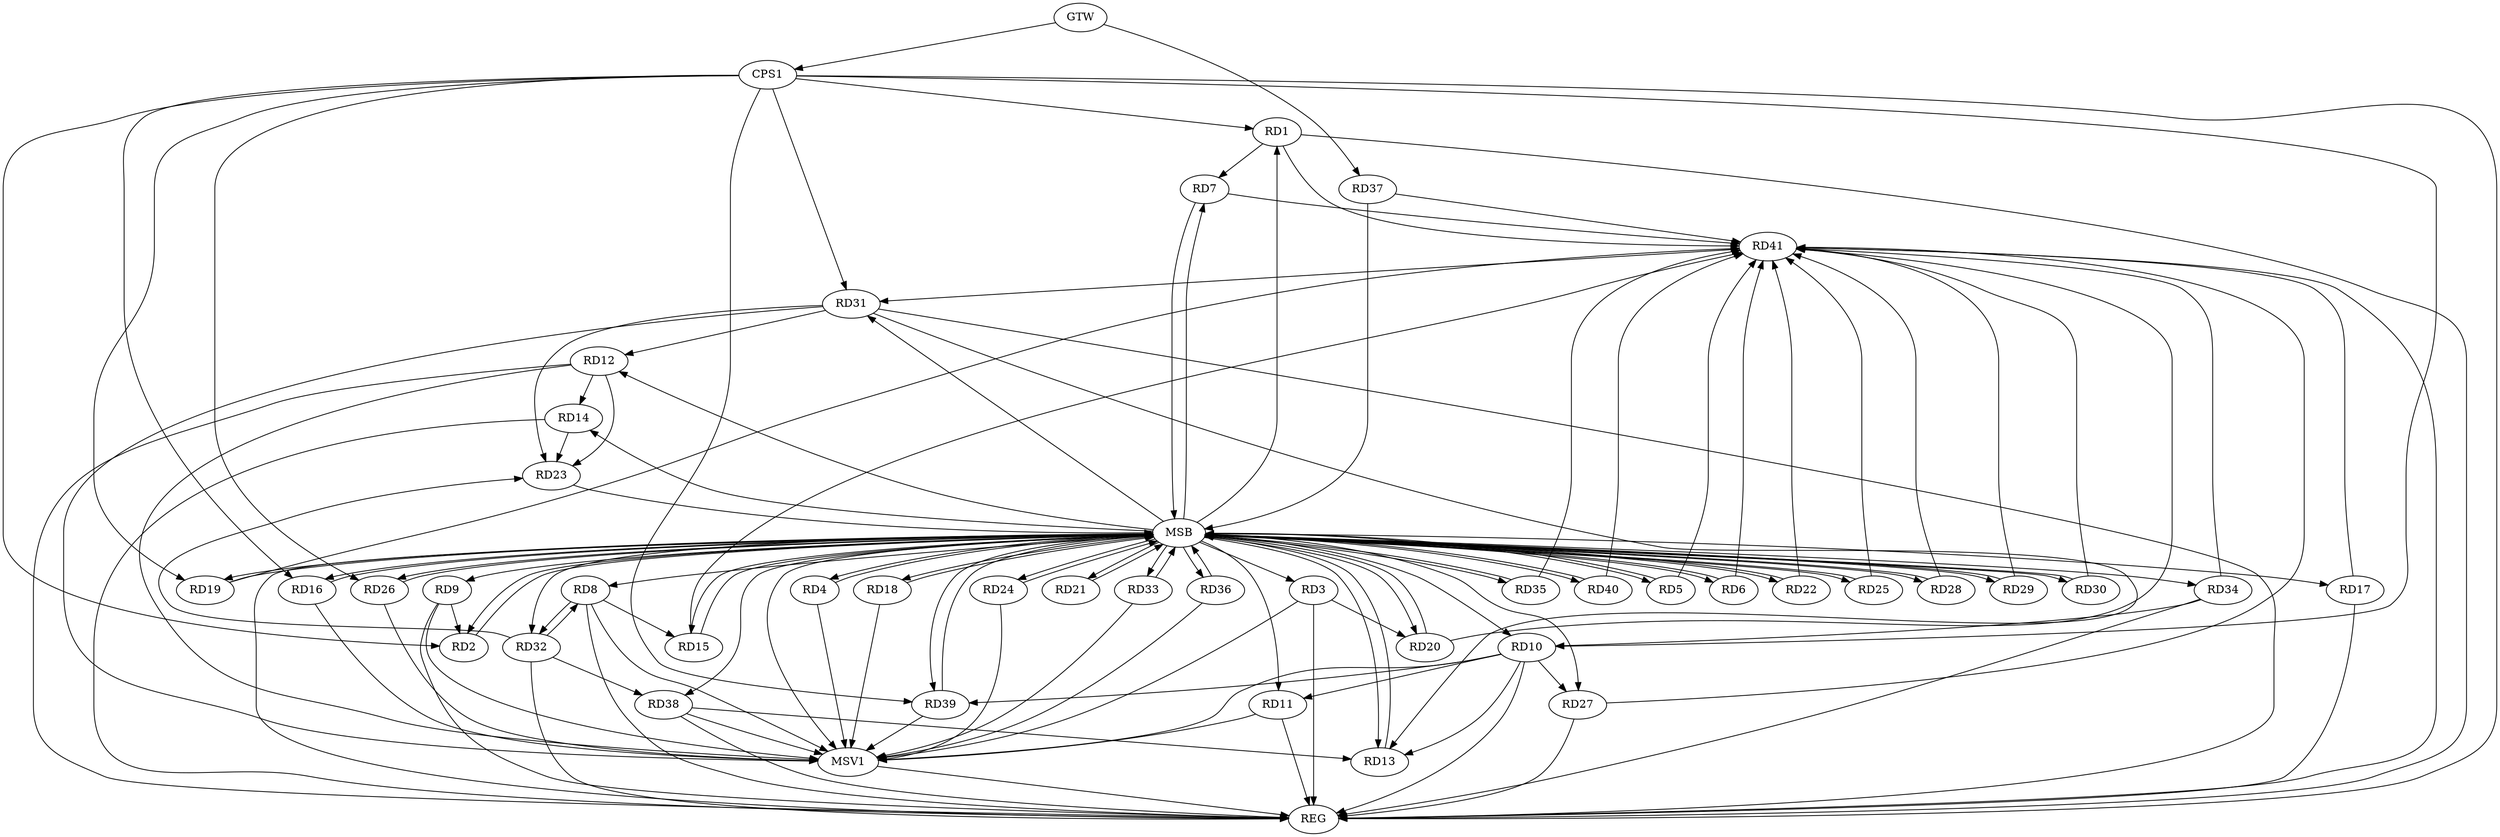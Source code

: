 strict digraph G {
  RD1 [ label="RD1" ];
  RD2 [ label="RD2" ];
  RD3 [ label="RD3" ];
  RD4 [ label="RD4" ];
  RD5 [ label="RD5" ];
  RD6 [ label="RD6" ];
  RD7 [ label="RD7" ];
  RD8 [ label="RD8" ];
  RD9 [ label="RD9" ];
  RD10 [ label="RD10" ];
  RD11 [ label="RD11" ];
  RD12 [ label="RD12" ];
  RD13 [ label="RD13" ];
  RD14 [ label="RD14" ];
  RD15 [ label="RD15" ];
  RD16 [ label="RD16" ];
  RD17 [ label="RD17" ];
  RD18 [ label="RD18" ];
  RD19 [ label="RD19" ];
  RD20 [ label="RD20" ];
  RD21 [ label="RD21" ];
  RD22 [ label="RD22" ];
  RD23 [ label="RD23" ];
  RD24 [ label="RD24" ];
  RD25 [ label="RD25" ];
  RD26 [ label="RD26" ];
  RD27 [ label="RD27" ];
  RD28 [ label="RD28" ];
  RD29 [ label="RD29" ];
  RD30 [ label="RD30" ];
  RD31 [ label="RD31" ];
  RD32 [ label="RD32" ];
  RD33 [ label="RD33" ];
  RD34 [ label="RD34" ];
  RD35 [ label="RD35" ];
  RD36 [ label="RD36" ];
  RD37 [ label="RD37" ];
  RD38 [ label="RD38" ];
  RD39 [ label="RD39" ];
  RD40 [ label="RD40" ];
  RD41 [ label="RD41" ];
  CPS1 [ label="CPS1" ];
  GTW [ label="GTW" ];
  REG [ label="REG" ];
  MSB [ label="MSB" ];
  MSV1 [ label="MSV1" ];
  RD1 -> RD7;
  RD9 -> RD2;
  RD3 -> RD20;
  RD8 -> RD15;
  RD8 -> RD32;
  RD32 -> RD8;
  RD10 -> RD11;
  RD10 -> RD13;
  RD10 -> RD27;
  RD34 -> RD10;
  RD10 -> RD39;
  RD12 -> RD14;
  RD12 -> RD23;
  RD31 -> RD12;
  RD31 -> RD13;
  RD38 -> RD13;
  RD14 -> RD23;
  RD31 -> RD23;
  RD32 -> RD23;
  RD41 -> RD31;
  RD32 -> RD38;
  CPS1 -> RD39;
  CPS1 -> RD26;
  CPS1 -> RD31;
  CPS1 -> RD19;
  CPS1 -> RD16;
  CPS1 -> RD10;
  CPS1 -> RD1;
  CPS1 -> RD2;
  GTW -> RD37;
  GTW -> CPS1;
  RD1 -> REG;
  RD3 -> REG;
  RD8 -> REG;
  RD9 -> REG;
  RD10 -> REG;
  RD11 -> REG;
  RD12 -> REG;
  RD14 -> REG;
  RD17 -> REG;
  RD27 -> REG;
  RD31 -> REG;
  RD32 -> REG;
  RD34 -> REG;
  RD38 -> REG;
  RD41 -> REG;
  CPS1 -> REG;
  RD2 -> MSB;
  MSB -> RD6;
  MSB -> RD20;
  MSB -> RD39;
  MSB -> REG;
  RD4 -> MSB;
  MSB -> RD2;
  MSB -> RD5;
  MSB -> RD10;
  MSB -> RD22;
  MSB -> RD24;
  MSB -> RD26;
  RD5 -> MSB;
  MSB -> RD27;
  MSB -> RD28;
  MSB -> RD30;
  MSB -> RD33;
  RD6 -> MSB;
  MSB -> RD1;
  RD7 -> MSB;
  MSB -> RD16;
  MSB -> RD35;
  RD13 -> MSB;
  MSB -> RD4;
  MSB -> RD12;
  MSB -> RD15;
  MSB -> RD25;
  MSB -> RD32;
  RD15 -> MSB;
  MSB -> RD9;
  MSB -> RD19;
  MSB -> RD21;
  MSB -> RD38;
  RD16 -> MSB;
  MSB -> RD34;
  RD18 -> MSB;
  MSB -> RD7;
  MSB -> RD14;
  RD19 -> MSB;
  MSB -> RD13;
  RD20 -> MSB;
  MSB -> RD8;
  MSB -> RD36;
  RD21 -> MSB;
  RD22 -> MSB;
  RD23 -> MSB;
  MSB -> RD18;
  RD24 -> MSB;
  MSB -> RD17;
  MSB -> RD40;
  RD25 -> MSB;
  MSB -> RD31;
  RD26 -> MSB;
  RD28 -> MSB;
  RD29 -> MSB;
  MSB -> RD11;
  RD30 -> MSB;
  MSB -> RD3;
  RD33 -> MSB;
  RD35 -> MSB;
  RD36 -> MSB;
  MSB -> RD29;
  RD37 -> MSB;
  RD39 -> MSB;
  RD40 -> MSB;
  RD29 -> RD41;
  RD40 -> RD41;
  RD15 -> RD41;
  RD30 -> RD41;
  RD34 -> RD41;
  RD22 -> RD41;
  RD20 -> RD41;
  RD35 -> RD41;
  RD7 -> RD41;
  RD28 -> RD41;
  RD1 -> RD41;
  RD27 -> RD41;
  RD37 -> RD41;
  RD6 -> RD41;
  RD5 -> RD41;
  RD17 -> RD41;
  RD25 -> RD41;
  RD19 -> RD41;
  RD9 -> MSV1;
  RD10 -> MSV1;
  RD11 -> MSV1;
  RD12 -> MSV1;
  RD38 -> MSV1;
  MSB -> MSV1;
  RD26 -> MSV1;
  RD24 -> MSV1;
  RD16 -> MSV1;
  RD18 -> MSV1;
  RD31 -> MSV1;
  RD3 -> MSV1;
  RD8 -> MSV1;
  RD36 -> MSV1;
  RD39 -> MSV1;
  RD33 -> MSV1;
  RD4 -> MSV1;
  MSV1 -> REG;
}
